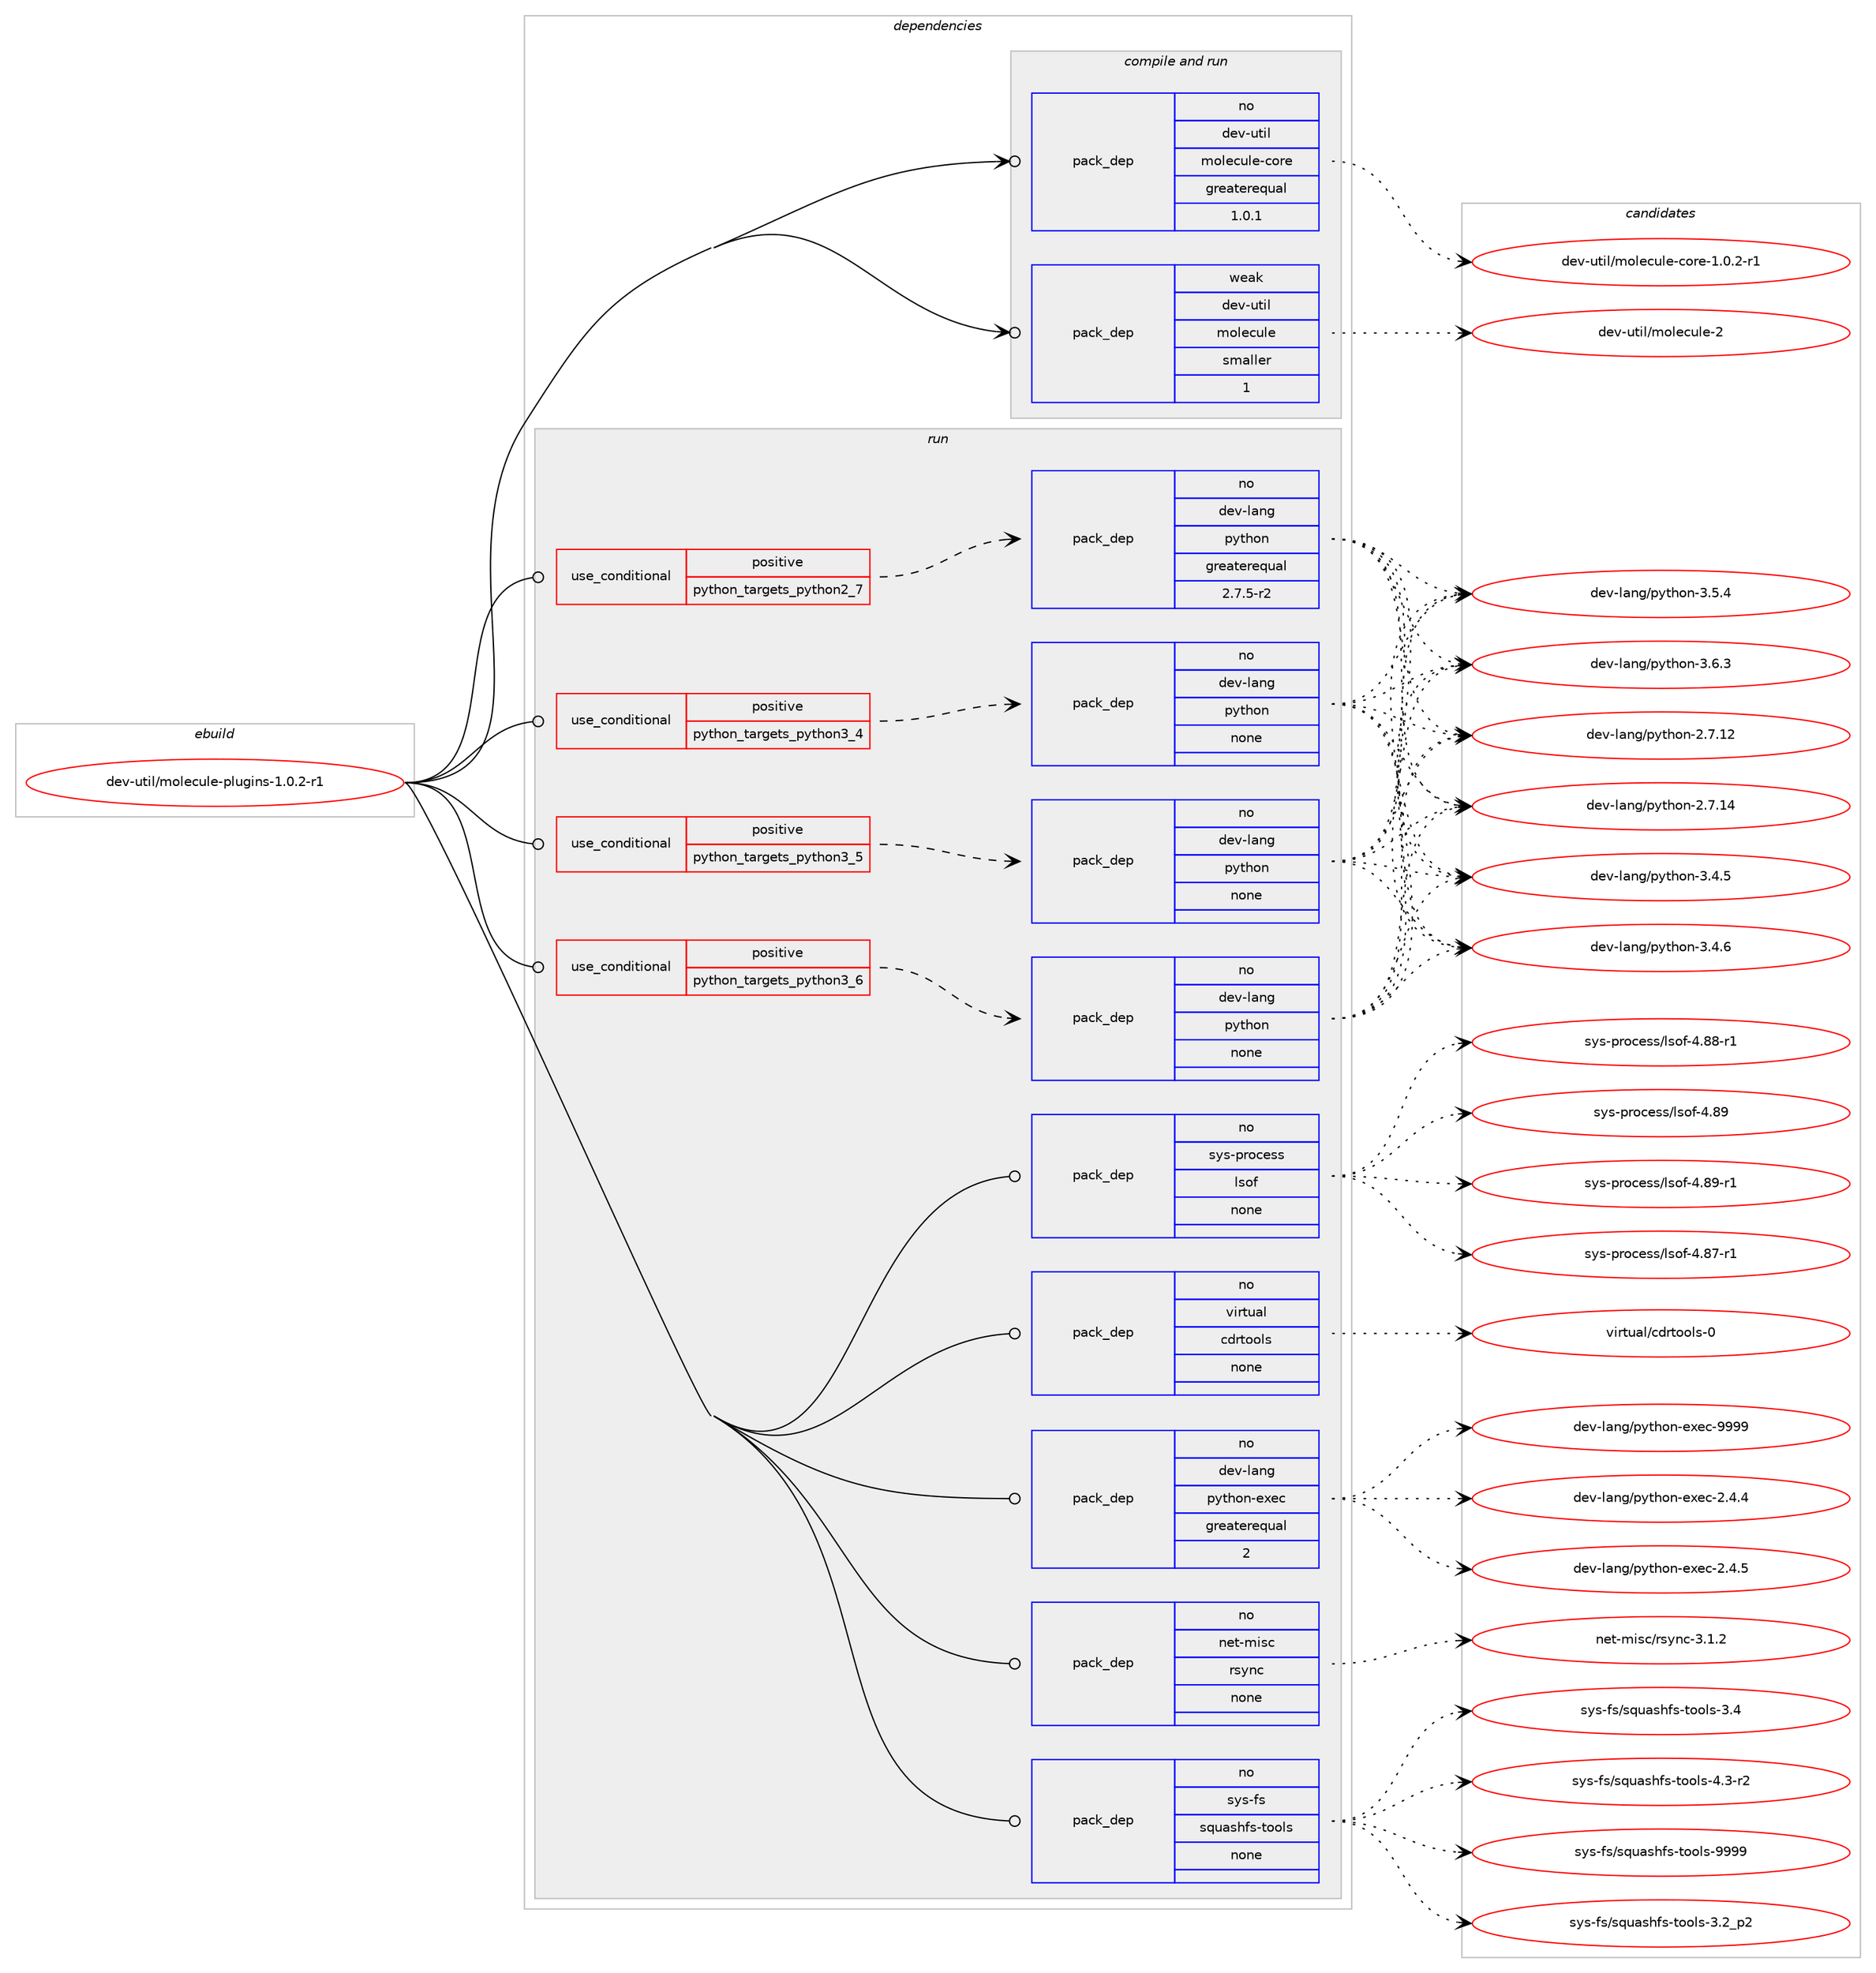 digraph prolog {

# *************
# Graph options
# *************

newrank=true;
concentrate=true;
compound=true;
graph [rankdir=LR,fontname=Helvetica,fontsize=10,ranksep=1.5];#, ranksep=2.5, nodesep=0.2];
edge  [arrowhead=vee];
node  [fontname=Helvetica,fontsize=10];

# **********
# The ebuild
# **********

subgraph cluster_leftcol {
color=gray;
rank=same;
label=<<i>ebuild</i>>;
id [label="dev-util/molecule-plugins-1.0.2-r1", color=red, width=4, href="../dev-util/molecule-plugins-1.0.2-r1.svg"];
}

# ****************
# The dependencies
# ****************

subgraph cluster_midcol {
color=gray;
label=<<i>dependencies</i>>;
subgraph cluster_compile {
fillcolor="#eeeeee";
style=filled;
label=<<i>compile</i>>;
}
subgraph cluster_compileandrun {
fillcolor="#eeeeee";
style=filled;
label=<<i>compile and run</i>>;
subgraph pack204575 {
dependency287301 [label=<<TABLE BORDER="0" CELLBORDER="1" CELLSPACING="0" CELLPADDING="4" WIDTH="220"><TR><TD ROWSPAN="6" CELLPADDING="30">pack_dep</TD></TR><TR><TD WIDTH="110">no</TD></TR><TR><TD>dev-util</TD></TR><TR><TD>molecule-core</TD></TR><TR><TD>greaterequal</TD></TR><TR><TD>1.0.1</TD></TR></TABLE>>, shape=none, color=blue];
}
id:e -> dependency287301:w [weight=20,style="solid",arrowhead="odotvee"];
subgraph pack204576 {
dependency287302 [label=<<TABLE BORDER="0" CELLBORDER="1" CELLSPACING="0" CELLPADDING="4" WIDTH="220"><TR><TD ROWSPAN="6" CELLPADDING="30">pack_dep</TD></TR><TR><TD WIDTH="110">weak</TD></TR><TR><TD>dev-util</TD></TR><TR><TD>molecule</TD></TR><TR><TD>smaller</TD></TR><TR><TD>1</TD></TR></TABLE>>, shape=none, color=blue];
}
id:e -> dependency287302:w [weight=20,style="solid",arrowhead="odotvee"];
}
subgraph cluster_run {
fillcolor="#eeeeee";
style=filled;
label=<<i>run</i>>;
subgraph cond78463 {
dependency287303 [label=<<TABLE BORDER="0" CELLBORDER="1" CELLSPACING="0" CELLPADDING="4"><TR><TD ROWSPAN="3" CELLPADDING="10">use_conditional</TD></TR><TR><TD>positive</TD></TR><TR><TD>python_targets_python2_7</TD></TR></TABLE>>, shape=none, color=red];
subgraph pack204577 {
dependency287304 [label=<<TABLE BORDER="0" CELLBORDER="1" CELLSPACING="0" CELLPADDING="4" WIDTH="220"><TR><TD ROWSPAN="6" CELLPADDING="30">pack_dep</TD></TR><TR><TD WIDTH="110">no</TD></TR><TR><TD>dev-lang</TD></TR><TR><TD>python</TD></TR><TR><TD>greaterequal</TD></TR><TR><TD>2.7.5-r2</TD></TR></TABLE>>, shape=none, color=blue];
}
dependency287303:e -> dependency287304:w [weight=20,style="dashed",arrowhead="vee"];
}
id:e -> dependency287303:w [weight=20,style="solid",arrowhead="odot"];
subgraph cond78464 {
dependency287305 [label=<<TABLE BORDER="0" CELLBORDER="1" CELLSPACING="0" CELLPADDING="4"><TR><TD ROWSPAN="3" CELLPADDING="10">use_conditional</TD></TR><TR><TD>positive</TD></TR><TR><TD>python_targets_python3_4</TD></TR></TABLE>>, shape=none, color=red];
subgraph pack204578 {
dependency287306 [label=<<TABLE BORDER="0" CELLBORDER="1" CELLSPACING="0" CELLPADDING="4" WIDTH="220"><TR><TD ROWSPAN="6" CELLPADDING="30">pack_dep</TD></TR><TR><TD WIDTH="110">no</TD></TR><TR><TD>dev-lang</TD></TR><TR><TD>python</TD></TR><TR><TD>none</TD></TR><TR><TD></TD></TR></TABLE>>, shape=none, color=blue];
}
dependency287305:e -> dependency287306:w [weight=20,style="dashed",arrowhead="vee"];
}
id:e -> dependency287305:w [weight=20,style="solid",arrowhead="odot"];
subgraph cond78465 {
dependency287307 [label=<<TABLE BORDER="0" CELLBORDER="1" CELLSPACING="0" CELLPADDING="4"><TR><TD ROWSPAN="3" CELLPADDING="10">use_conditional</TD></TR><TR><TD>positive</TD></TR><TR><TD>python_targets_python3_5</TD></TR></TABLE>>, shape=none, color=red];
subgraph pack204579 {
dependency287308 [label=<<TABLE BORDER="0" CELLBORDER="1" CELLSPACING="0" CELLPADDING="4" WIDTH="220"><TR><TD ROWSPAN="6" CELLPADDING="30">pack_dep</TD></TR><TR><TD WIDTH="110">no</TD></TR><TR><TD>dev-lang</TD></TR><TR><TD>python</TD></TR><TR><TD>none</TD></TR><TR><TD></TD></TR></TABLE>>, shape=none, color=blue];
}
dependency287307:e -> dependency287308:w [weight=20,style="dashed",arrowhead="vee"];
}
id:e -> dependency287307:w [weight=20,style="solid",arrowhead="odot"];
subgraph cond78466 {
dependency287309 [label=<<TABLE BORDER="0" CELLBORDER="1" CELLSPACING="0" CELLPADDING="4"><TR><TD ROWSPAN="3" CELLPADDING="10">use_conditional</TD></TR><TR><TD>positive</TD></TR><TR><TD>python_targets_python3_6</TD></TR></TABLE>>, shape=none, color=red];
subgraph pack204580 {
dependency287310 [label=<<TABLE BORDER="0" CELLBORDER="1" CELLSPACING="0" CELLPADDING="4" WIDTH="220"><TR><TD ROWSPAN="6" CELLPADDING="30">pack_dep</TD></TR><TR><TD WIDTH="110">no</TD></TR><TR><TD>dev-lang</TD></TR><TR><TD>python</TD></TR><TR><TD>none</TD></TR><TR><TD></TD></TR></TABLE>>, shape=none, color=blue];
}
dependency287309:e -> dependency287310:w [weight=20,style="dashed",arrowhead="vee"];
}
id:e -> dependency287309:w [weight=20,style="solid",arrowhead="odot"];
subgraph pack204581 {
dependency287311 [label=<<TABLE BORDER="0" CELLBORDER="1" CELLSPACING="0" CELLPADDING="4" WIDTH="220"><TR><TD ROWSPAN="6" CELLPADDING="30">pack_dep</TD></TR><TR><TD WIDTH="110">no</TD></TR><TR><TD>dev-lang</TD></TR><TR><TD>python-exec</TD></TR><TR><TD>greaterequal</TD></TR><TR><TD>2</TD></TR></TABLE>>, shape=none, color=blue];
}
id:e -> dependency287311:w [weight=20,style="solid",arrowhead="odot"];
subgraph pack204582 {
dependency287312 [label=<<TABLE BORDER="0" CELLBORDER="1" CELLSPACING="0" CELLPADDING="4" WIDTH="220"><TR><TD ROWSPAN="6" CELLPADDING="30">pack_dep</TD></TR><TR><TD WIDTH="110">no</TD></TR><TR><TD>net-misc</TD></TR><TR><TD>rsync</TD></TR><TR><TD>none</TD></TR><TR><TD></TD></TR></TABLE>>, shape=none, color=blue];
}
id:e -> dependency287312:w [weight=20,style="solid",arrowhead="odot"];
subgraph pack204583 {
dependency287313 [label=<<TABLE BORDER="0" CELLBORDER="1" CELLSPACING="0" CELLPADDING="4" WIDTH="220"><TR><TD ROWSPAN="6" CELLPADDING="30">pack_dep</TD></TR><TR><TD WIDTH="110">no</TD></TR><TR><TD>sys-fs</TD></TR><TR><TD>squashfs-tools</TD></TR><TR><TD>none</TD></TR><TR><TD></TD></TR></TABLE>>, shape=none, color=blue];
}
id:e -> dependency287313:w [weight=20,style="solid",arrowhead="odot"];
subgraph pack204584 {
dependency287314 [label=<<TABLE BORDER="0" CELLBORDER="1" CELLSPACING="0" CELLPADDING="4" WIDTH="220"><TR><TD ROWSPAN="6" CELLPADDING="30">pack_dep</TD></TR><TR><TD WIDTH="110">no</TD></TR><TR><TD>sys-process</TD></TR><TR><TD>lsof</TD></TR><TR><TD>none</TD></TR><TR><TD></TD></TR></TABLE>>, shape=none, color=blue];
}
id:e -> dependency287314:w [weight=20,style="solid",arrowhead="odot"];
subgraph pack204585 {
dependency287315 [label=<<TABLE BORDER="0" CELLBORDER="1" CELLSPACING="0" CELLPADDING="4" WIDTH="220"><TR><TD ROWSPAN="6" CELLPADDING="30">pack_dep</TD></TR><TR><TD WIDTH="110">no</TD></TR><TR><TD>virtual</TD></TR><TR><TD>cdrtools</TD></TR><TR><TD>none</TD></TR><TR><TD></TD></TR></TABLE>>, shape=none, color=blue];
}
id:e -> dependency287315:w [weight=20,style="solid",arrowhead="odot"];
}
}

# **************
# The candidates
# **************

subgraph cluster_choices {
rank=same;
color=gray;
label=<<i>candidates</i>>;

subgraph choice204575 {
color=black;
nodesep=1;
choice10010111845117116105108471091111081019911710810145991111141014549464846504511449 [label="dev-util/molecule-core-1.0.2-r1", color=red, width=4,href="../dev-util/molecule-core-1.0.2-r1.svg"];
dependency287301:e -> choice10010111845117116105108471091111081019911710810145991111141014549464846504511449:w [style=dotted,weight="100"];
}
subgraph choice204576 {
color=black;
nodesep=1;
choice1001011184511711610510847109111108101991171081014550 [label="dev-util/molecule-2", color=red, width=4,href="../dev-util/molecule-2.svg"];
dependency287302:e -> choice1001011184511711610510847109111108101991171081014550:w [style=dotted,weight="100"];
}
subgraph choice204577 {
color=black;
nodesep=1;
choice10010111845108971101034711212111610411111045504655464950 [label="dev-lang/python-2.7.12", color=red, width=4,href="../dev-lang/python-2.7.12.svg"];
choice10010111845108971101034711212111610411111045504655464952 [label="dev-lang/python-2.7.14", color=red, width=4,href="../dev-lang/python-2.7.14.svg"];
choice100101118451089711010347112121116104111110455146524653 [label="dev-lang/python-3.4.5", color=red, width=4,href="../dev-lang/python-3.4.5.svg"];
choice100101118451089711010347112121116104111110455146524654 [label="dev-lang/python-3.4.6", color=red, width=4,href="../dev-lang/python-3.4.6.svg"];
choice100101118451089711010347112121116104111110455146534652 [label="dev-lang/python-3.5.4", color=red, width=4,href="../dev-lang/python-3.5.4.svg"];
choice100101118451089711010347112121116104111110455146544651 [label="dev-lang/python-3.6.3", color=red, width=4,href="../dev-lang/python-3.6.3.svg"];
dependency287304:e -> choice10010111845108971101034711212111610411111045504655464950:w [style=dotted,weight="100"];
dependency287304:e -> choice10010111845108971101034711212111610411111045504655464952:w [style=dotted,weight="100"];
dependency287304:e -> choice100101118451089711010347112121116104111110455146524653:w [style=dotted,weight="100"];
dependency287304:e -> choice100101118451089711010347112121116104111110455146524654:w [style=dotted,weight="100"];
dependency287304:e -> choice100101118451089711010347112121116104111110455146534652:w [style=dotted,weight="100"];
dependency287304:e -> choice100101118451089711010347112121116104111110455146544651:w [style=dotted,weight="100"];
}
subgraph choice204578 {
color=black;
nodesep=1;
choice10010111845108971101034711212111610411111045504655464950 [label="dev-lang/python-2.7.12", color=red, width=4,href="../dev-lang/python-2.7.12.svg"];
choice10010111845108971101034711212111610411111045504655464952 [label="dev-lang/python-2.7.14", color=red, width=4,href="../dev-lang/python-2.7.14.svg"];
choice100101118451089711010347112121116104111110455146524653 [label="dev-lang/python-3.4.5", color=red, width=4,href="../dev-lang/python-3.4.5.svg"];
choice100101118451089711010347112121116104111110455146524654 [label="dev-lang/python-3.4.6", color=red, width=4,href="../dev-lang/python-3.4.6.svg"];
choice100101118451089711010347112121116104111110455146534652 [label="dev-lang/python-3.5.4", color=red, width=4,href="../dev-lang/python-3.5.4.svg"];
choice100101118451089711010347112121116104111110455146544651 [label="dev-lang/python-3.6.3", color=red, width=4,href="../dev-lang/python-3.6.3.svg"];
dependency287306:e -> choice10010111845108971101034711212111610411111045504655464950:w [style=dotted,weight="100"];
dependency287306:e -> choice10010111845108971101034711212111610411111045504655464952:w [style=dotted,weight="100"];
dependency287306:e -> choice100101118451089711010347112121116104111110455146524653:w [style=dotted,weight="100"];
dependency287306:e -> choice100101118451089711010347112121116104111110455146524654:w [style=dotted,weight="100"];
dependency287306:e -> choice100101118451089711010347112121116104111110455146534652:w [style=dotted,weight="100"];
dependency287306:e -> choice100101118451089711010347112121116104111110455146544651:w [style=dotted,weight="100"];
}
subgraph choice204579 {
color=black;
nodesep=1;
choice10010111845108971101034711212111610411111045504655464950 [label="dev-lang/python-2.7.12", color=red, width=4,href="../dev-lang/python-2.7.12.svg"];
choice10010111845108971101034711212111610411111045504655464952 [label="dev-lang/python-2.7.14", color=red, width=4,href="../dev-lang/python-2.7.14.svg"];
choice100101118451089711010347112121116104111110455146524653 [label="dev-lang/python-3.4.5", color=red, width=4,href="../dev-lang/python-3.4.5.svg"];
choice100101118451089711010347112121116104111110455146524654 [label="dev-lang/python-3.4.6", color=red, width=4,href="../dev-lang/python-3.4.6.svg"];
choice100101118451089711010347112121116104111110455146534652 [label="dev-lang/python-3.5.4", color=red, width=4,href="../dev-lang/python-3.5.4.svg"];
choice100101118451089711010347112121116104111110455146544651 [label="dev-lang/python-3.6.3", color=red, width=4,href="../dev-lang/python-3.6.3.svg"];
dependency287308:e -> choice10010111845108971101034711212111610411111045504655464950:w [style=dotted,weight="100"];
dependency287308:e -> choice10010111845108971101034711212111610411111045504655464952:w [style=dotted,weight="100"];
dependency287308:e -> choice100101118451089711010347112121116104111110455146524653:w [style=dotted,weight="100"];
dependency287308:e -> choice100101118451089711010347112121116104111110455146524654:w [style=dotted,weight="100"];
dependency287308:e -> choice100101118451089711010347112121116104111110455146534652:w [style=dotted,weight="100"];
dependency287308:e -> choice100101118451089711010347112121116104111110455146544651:w [style=dotted,weight="100"];
}
subgraph choice204580 {
color=black;
nodesep=1;
choice10010111845108971101034711212111610411111045504655464950 [label="dev-lang/python-2.7.12", color=red, width=4,href="../dev-lang/python-2.7.12.svg"];
choice10010111845108971101034711212111610411111045504655464952 [label="dev-lang/python-2.7.14", color=red, width=4,href="../dev-lang/python-2.7.14.svg"];
choice100101118451089711010347112121116104111110455146524653 [label="dev-lang/python-3.4.5", color=red, width=4,href="../dev-lang/python-3.4.5.svg"];
choice100101118451089711010347112121116104111110455146524654 [label="dev-lang/python-3.4.6", color=red, width=4,href="../dev-lang/python-3.4.6.svg"];
choice100101118451089711010347112121116104111110455146534652 [label="dev-lang/python-3.5.4", color=red, width=4,href="../dev-lang/python-3.5.4.svg"];
choice100101118451089711010347112121116104111110455146544651 [label="dev-lang/python-3.6.3", color=red, width=4,href="../dev-lang/python-3.6.3.svg"];
dependency287310:e -> choice10010111845108971101034711212111610411111045504655464950:w [style=dotted,weight="100"];
dependency287310:e -> choice10010111845108971101034711212111610411111045504655464952:w [style=dotted,weight="100"];
dependency287310:e -> choice100101118451089711010347112121116104111110455146524653:w [style=dotted,weight="100"];
dependency287310:e -> choice100101118451089711010347112121116104111110455146524654:w [style=dotted,weight="100"];
dependency287310:e -> choice100101118451089711010347112121116104111110455146534652:w [style=dotted,weight="100"];
dependency287310:e -> choice100101118451089711010347112121116104111110455146544651:w [style=dotted,weight="100"];
}
subgraph choice204581 {
color=black;
nodesep=1;
choice1001011184510897110103471121211161041111104510112010199455046524652 [label="dev-lang/python-exec-2.4.4", color=red, width=4,href="../dev-lang/python-exec-2.4.4.svg"];
choice1001011184510897110103471121211161041111104510112010199455046524653 [label="dev-lang/python-exec-2.4.5", color=red, width=4,href="../dev-lang/python-exec-2.4.5.svg"];
choice10010111845108971101034711212111610411111045101120101994557575757 [label="dev-lang/python-exec-9999", color=red, width=4,href="../dev-lang/python-exec-9999.svg"];
dependency287311:e -> choice1001011184510897110103471121211161041111104510112010199455046524652:w [style=dotted,weight="100"];
dependency287311:e -> choice1001011184510897110103471121211161041111104510112010199455046524653:w [style=dotted,weight="100"];
dependency287311:e -> choice10010111845108971101034711212111610411111045101120101994557575757:w [style=dotted,weight="100"];
}
subgraph choice204582 {
color=black;
nodesep=1;
choice11010111645109105115994711411512111099455146494650 [label="net-misc/rsync-3.1.2", color=red, width=4,href="../net-misc/rsync-3.1.2.svg"];
dependency287312:e -> choice11010111645109105115994711411512111099455146494650:w [style=dotted,weight="100"];
}
subgraph choice204583 {
color=black;
nodesep=1;
choice11512111545102115471151131179711510410211545116111111108115455146509511250 [label="sys-fs/squashfs-tools-3.2_p2", color=red, width=4,href="../sys-fs/squashfs-tools-3.2_p2.svg"];
choice1151211154510211547115113117971151041021154511611111110811545514652 [label="sys-fs/squashfs-tools-3.4", color=red, width=4,href="../sys-fs/squashfs-tools-3.4.svg"];
choice11512111545102115471151131179711510410211545116111111108115455246514511450 [label="sys-fs/squashfs-tools-4.3-r2", color=red, width=4,href="../sys-fs/squashfs-tools-4.3-r2.svg"];
choice115121115451021154711511311797115104102115451161111111081154557575757 [label="sys-fs/squashfs-tools-9999", color=red, width=4,href="../sys-fs/squashfs-tools-9999.svg"];
dependency287313:e -> choice11512111545102115471151131179711510410211545116111111108115455146509511250:w [style=dotted,weight="100"];
dependency287313:e -> choice1151211154510211547115113117971151041021154511611111110811545514652:w [style=dotted,weight="100"];
dependency287313:e -> choice11512111545102115471151131179711510410211545116111111108115455246514511450:w [style=dotted,weight="100"];
dependency287313:e -> choice115121115451021154711511311797115104102115451161111111081154557575757:w [style=dotted,weight="100"];
}
subgraph choice204584 {
color=black;
nodesep=1;
choice11512111545112114111991011151154710811511110245524656554511449 [label="sys-process/lsof-4.87-r1", color=red, width=4,href="../sys-process/lsof-4.87-r1.svg"];
choice11512111545112114111991011151154710811511110245524656564511449 [label="sys-process/lsof-4.88-r1", color=red, width=4,href="../sys-process/lsof-4.88-r1.svg"];
choice1151211154511211411199101115115471081151111024552465657 [label="sys-process/lsof-4.89", color=red, width=4,href="../sys-process/lsof-4.89.svg"];
choice11512111545112114111991011151154710811511110245524656574511449 [label="sys-process/lsof-4.89-r1", color=red, width=4,href="../sys-process/lsof-4.89-r1.svg"];
dependency287314:e -> choice11512111545112114111991011151154710811511110245524656554511449:w [style=dotted,weight="100"];
dependency287314:e -> choice11512111545112114111991011151154710811511110245524656564511449:w [style=dotted,weight="100"];
dependency287314:e -> choice1151211154511211411199101115115471081151111024552465657:w [style=dotted,weight="100"];
dependency287314:e -> choice11512111545112114111991011151154710811511110245524656574511449:w [style=dotted,weight="100"];
}
subgraph choice204585 {
color=black;
nodesep=1;
choice1181051141161179710847991001141161111111081154548 [label="virtual/cdrtools-0", color=red, width=4,href="../virtual/cdrtools-0.svg"];
dependency287315:e -> choice1181051141161179710847991001141161111111081154548:w [style=dotted,weight="100"];
}
}

}
